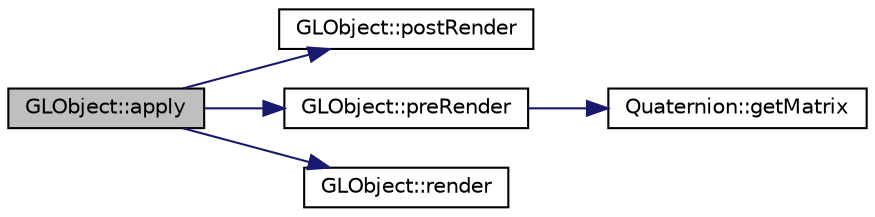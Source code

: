 digraph "GLObject::apply"
{
 // INTERACTIVE_SVG=YES
  edge [fontname="Helvetica",fontsize="10",labelfontname="Helvetica",labelfontsize="10"];
  node [fontname="Helvetica",fontsize="10",shape=record];
  rankdir="LR";
  Node1 [label="GLObject::apply",height=0.2,width=0.4,color="black", fillcolor="grey75", style="filled", fontcolor="black"];
  Node1 -> Node2 [color="midnightblue",fontsize="10",style="solid",fontname="Helvetica"];
  Node2 [label="GLObject::postRender",height=0.2,width=0.4,color="black", fillcolor="white", style="filled",URL="$d8/db9/class_g_l_object.html#a1c015609123a271a4b5731355753cb46"];
  Node1 -> Node3 [color="midnightblue",fontsize="10",style="solid",fontname="Helvetica"];
  Node3 [label="GLObject::preRender",height=0.2,width=0.4,color="black", fillcolor="white", style="filled",URL="$d8/db9/class_g_l_object.html#a9a72bb3c5b3e6f39b18f54ef56273ffc"];
  Node3 -> Node4 [color="midnightblue",fontsize="10",style="solid",fontname="Helvetica"];
  Node4 [label="Quaternion::getMatrix",height=0.2,width=0.4,color="black", fillcolor="white", style="filled",URL="$dc/de3/class_quaternion.html#a6f4040a07a8c4b1434ff9e90314c67dd"];
  Node1 -> Node5 [color="midnightblue",fontsize="10",style="solid",fontname="Helvetica"];
  Node5 [label="GLObject::render",height=0.2,width=0.4,color="black", fillcolor="white", style="filled",URL="$d8/db9/class_g_l_object.html#a93991094cd445df0450cb714375c179f"];
}
